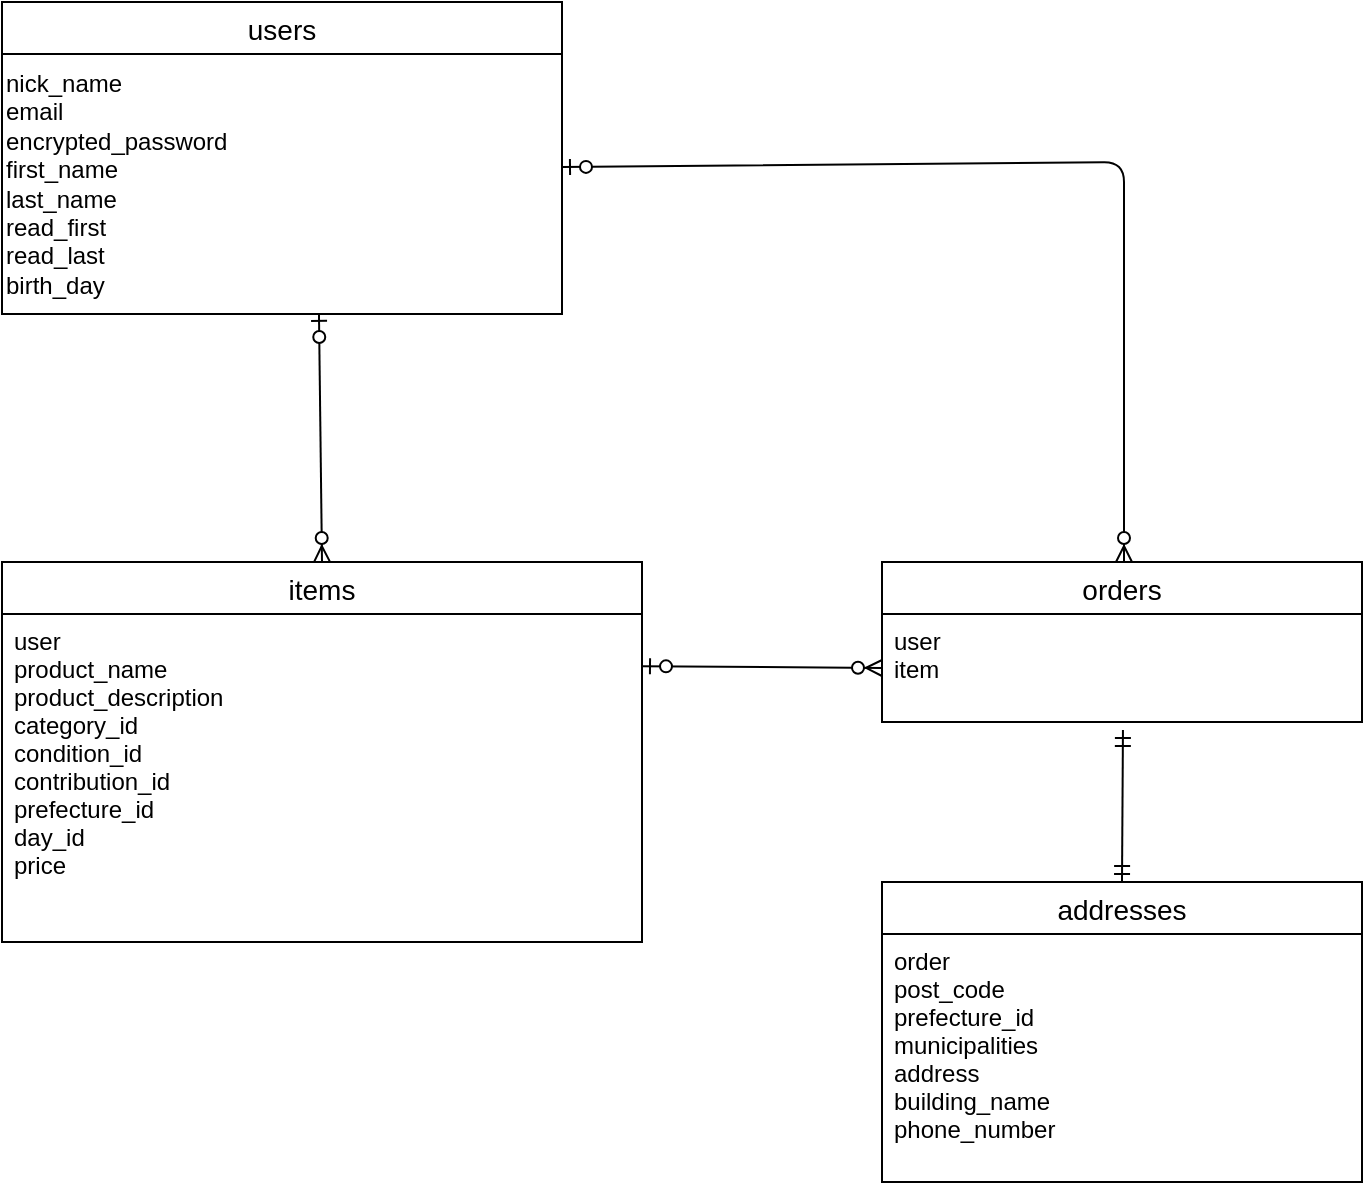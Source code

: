 <mxfile>
    <diagram id="uPc7aDP0VYKQl0nXn93X" name="ページ1">
        <mxGraphModel dx="736" dy="659" grid="1" gridSize="10" guides="1" tooltips="1" connect="1" arrows="1" fold="1" page="1" pageScale="1" pageWidth="827" pageHeight="1169" math="0" shadow="0">
            <root>
                <mxCell id="0"/>
                <mxCell id="1" parent="0"/>
                <mxCell id="2" value="users" style="swimlane;fontStyle=0;childLayout=stackLayout;horizontal=1;startSize=26;horizontalStack=0;resizeParent=1;resizeParentMax=0;resizeLast=0;collapsible=1;marginBottom=0;align=center;fontSize=14;" parent="1" vertex="1">
                    <mxGeometry x="40" y="40" width="280" height="156" as="geometry"/>
                </mxCell>
                <mxCell id="26" value="nick_name&lt;div&gt;email&lt;/div&gt;&lt;div&gt;encrypted_password&lt;/div&gt;&lt;div&gt;first_name&lt;/div&gt;&lt;div&gt;last_name&lt;/div&gt;&lt;div&gt;read_first&lt;/div&gt;&lt;div&gt;read_last&lt;/div&gt;&lt;div&gt;birth_day&lt;/div&gt;" style="text;html=1;align=left;verticalAlign=middle;resizable=0;points=[];autosize=1;strokeColor=none;fillColor=none;" vertex="1" parent="2">
                    <mxGeometry y="26" width="280" height="130" as="geometry"/>
                </mxCell>

                <mxCell id="6" value="items" style="swimlane;fontStyle=0;childLayout=stackLayout;horizontal=1;startSize=26;horizontalStack=0;resizeParent=1;resizeParentMax=0;resizeLast=0;collapsible=1;marginBottom=0;align=center;fontSize=14;" parent="1" vertex="1">
                    <mxGeometry x="40" y="320" width="320" height="190" as="geometry"/>
                </mxCell>
                <mxCell id="7" value="user&#xa;product_name&#xa;product_description&#xa;category_id&#xa;condition_id&#xa;contribution_id&#xa;prefecture_id&#xa;day_id&#xa;price" style="text;strokeColor=none;fillColor=none;spacingLeft=4;spacingRight=4;overflow=hidden;rotatable=0;points=[[0,0.5],[1,0.5]];portConstraint=eastwest;fontSize=12;" parent="6" vertex="1">
                    <mxGeometry y="26" width="320" height="164" as="geometry"/>
                </mxCell>
                <mxCell id="10" value="orders" style="swimlane;fontStyle=0;childLayout=stackLayout;horizontal=1;startSize=26;horizontalStack=0;resizeParent=1;resizeParentMax=0;resizeLast=0;collapsible=1;marginBottom=0;align=center;fontSize=14;" parent="1" vertex="1">
                    <mxGeometry x="480" y="320" width="240" height="80" as="geometry"/>
                </mxCell>
                <mxCell id="12" value="user&#xa;item" style="text;strokeColor=none;fillColor=none;spacingLeft=4;spacingRight=4;overflow=hidden;rotatable=0;points=[[0,0.5],[1,0.5]];portConstraint=eastwest;fontSize=12;" parent="10" vertex="1">
                    <mxGeometry y="26" width="240" height="54" as="geometry"/>
                </mxCell>
                <mxCell id="14" value="addresses" style="swimlane;fontStyle=0;childLayout=stackLayout;horizontal=1;startSize=26;horizontalStack=0;resizeParent=1;resizeParentMax=0;resizeLast=0;collapsible=1;marginBottom=0;align=center;fontSize=14;" parent="1" vertex="1">
                    <mxGeometry x="480" y="480" width="240" height="150" as="geometry"/>
                </mxCell>
                <mxCell id="15" value="order&#xa;post_code&#xa;prefecture_id&#xa;municipalities&#xa;address&#xa;building_name&#xa;phone_number" style="text;strokeColor=none;fillColor=none;spacingLeft=4;spacingRight=4;overflow=hidden;rotatable=0;points=[[0,0.5],[1,0.5]];portConstraint=eastwest;fontSize=12;" parent="14" vertex="1">
                    <mxGeometry y="26" width="240" height="124" as="geometry"/>
                </mxCell>
                <mxCell id="18" value="" style="fontSize=12;html=1;endArrow=ERzeroToMany;startArrow=ERzeroToOne;exitX=0.566;exitY=0.996;exitDx=0;exitDy=0;exitPerimeter=0;entryX=0.5;entryY=0;entryDx=0;entryDy=0;" parent="1" source="26" target="6" edge="1">
                    <mxGeometry width="100" height="100" relative="1" as="geometry">
                        <mxPoint x="197.92" y="200.938" as="sourcePoint"/>
                        <mxPoint x="460" y="290" as="targetPoint"/>
                    </mxGeometry>
                </mxCell>
                <mxCell id="19" value="" style="fontSize=12;html=1;endArrow=ERzeroToMany;startArrow=ERzeroToOne;exitX=1;exitY=0.159;exitDx=0;exitDy=0;exitPerimeter=0;entryX=0;entryY=0.5;entryDx=0;entryDy=0;" parent="1" source="7" target="12" edge="1">
                    <mxGeometry width="100" height="100" relative="1" as="geometry">
                        <mxPoint x="414" y="370" as="sourcePoint"/>
                        <mxPoint x="416" y="489" as="targetPoint"/>
                    </mxGeometry>
                </mxCell>
                <mxCell id="20" value="" style="fontSize=12;html=1;endArrow=ERmandOne;startArrow=ERmandOne;entryX=0.5;entryY=0;entryDx=0;entryDy=0;exitX=0.502;exitY=1.074;exitDx=0;exitDy=0;exitPerimeter=0;" parent="1" source="12" target="14" edge="1">
                    <mxGeometry width="100" height="100" relative="1" as="geometry">
                        <mxPoint x="360" y="390" as="sourcePoint"/>
                        <mxPoint x="460" y="290" as="targetPoint"/>
                    </mxGeometry>
                </mxCell>
                <mxCell id="21" value="" style="fontSize=12;html=1;endArrow=ERzeroToMany;startArrow=ERzeroToOne;exitX=1;exitY=0.422;exitDx=0;exitDy=0;exitPerimeter=0;entryX=0.5;entryY=0;entryDx=0;entryDy=0;" parent="1" edge="1">
                    <mxGeometry width="100" height="100" relative="1" as="geometry">
                        <mxPoint x="320" y="122.548" as="sourcePoint"/>
                        <mxPoint x="601" y="320" as="targetPoint"/>
                        <Array as="points">
                            <mxPoint x="601" y="120"/>
                        </Array>
                    </mxGeometry>
                </mxCell>
            </root>
        </mxGraphModel>
    </diagram>
</mxfile>